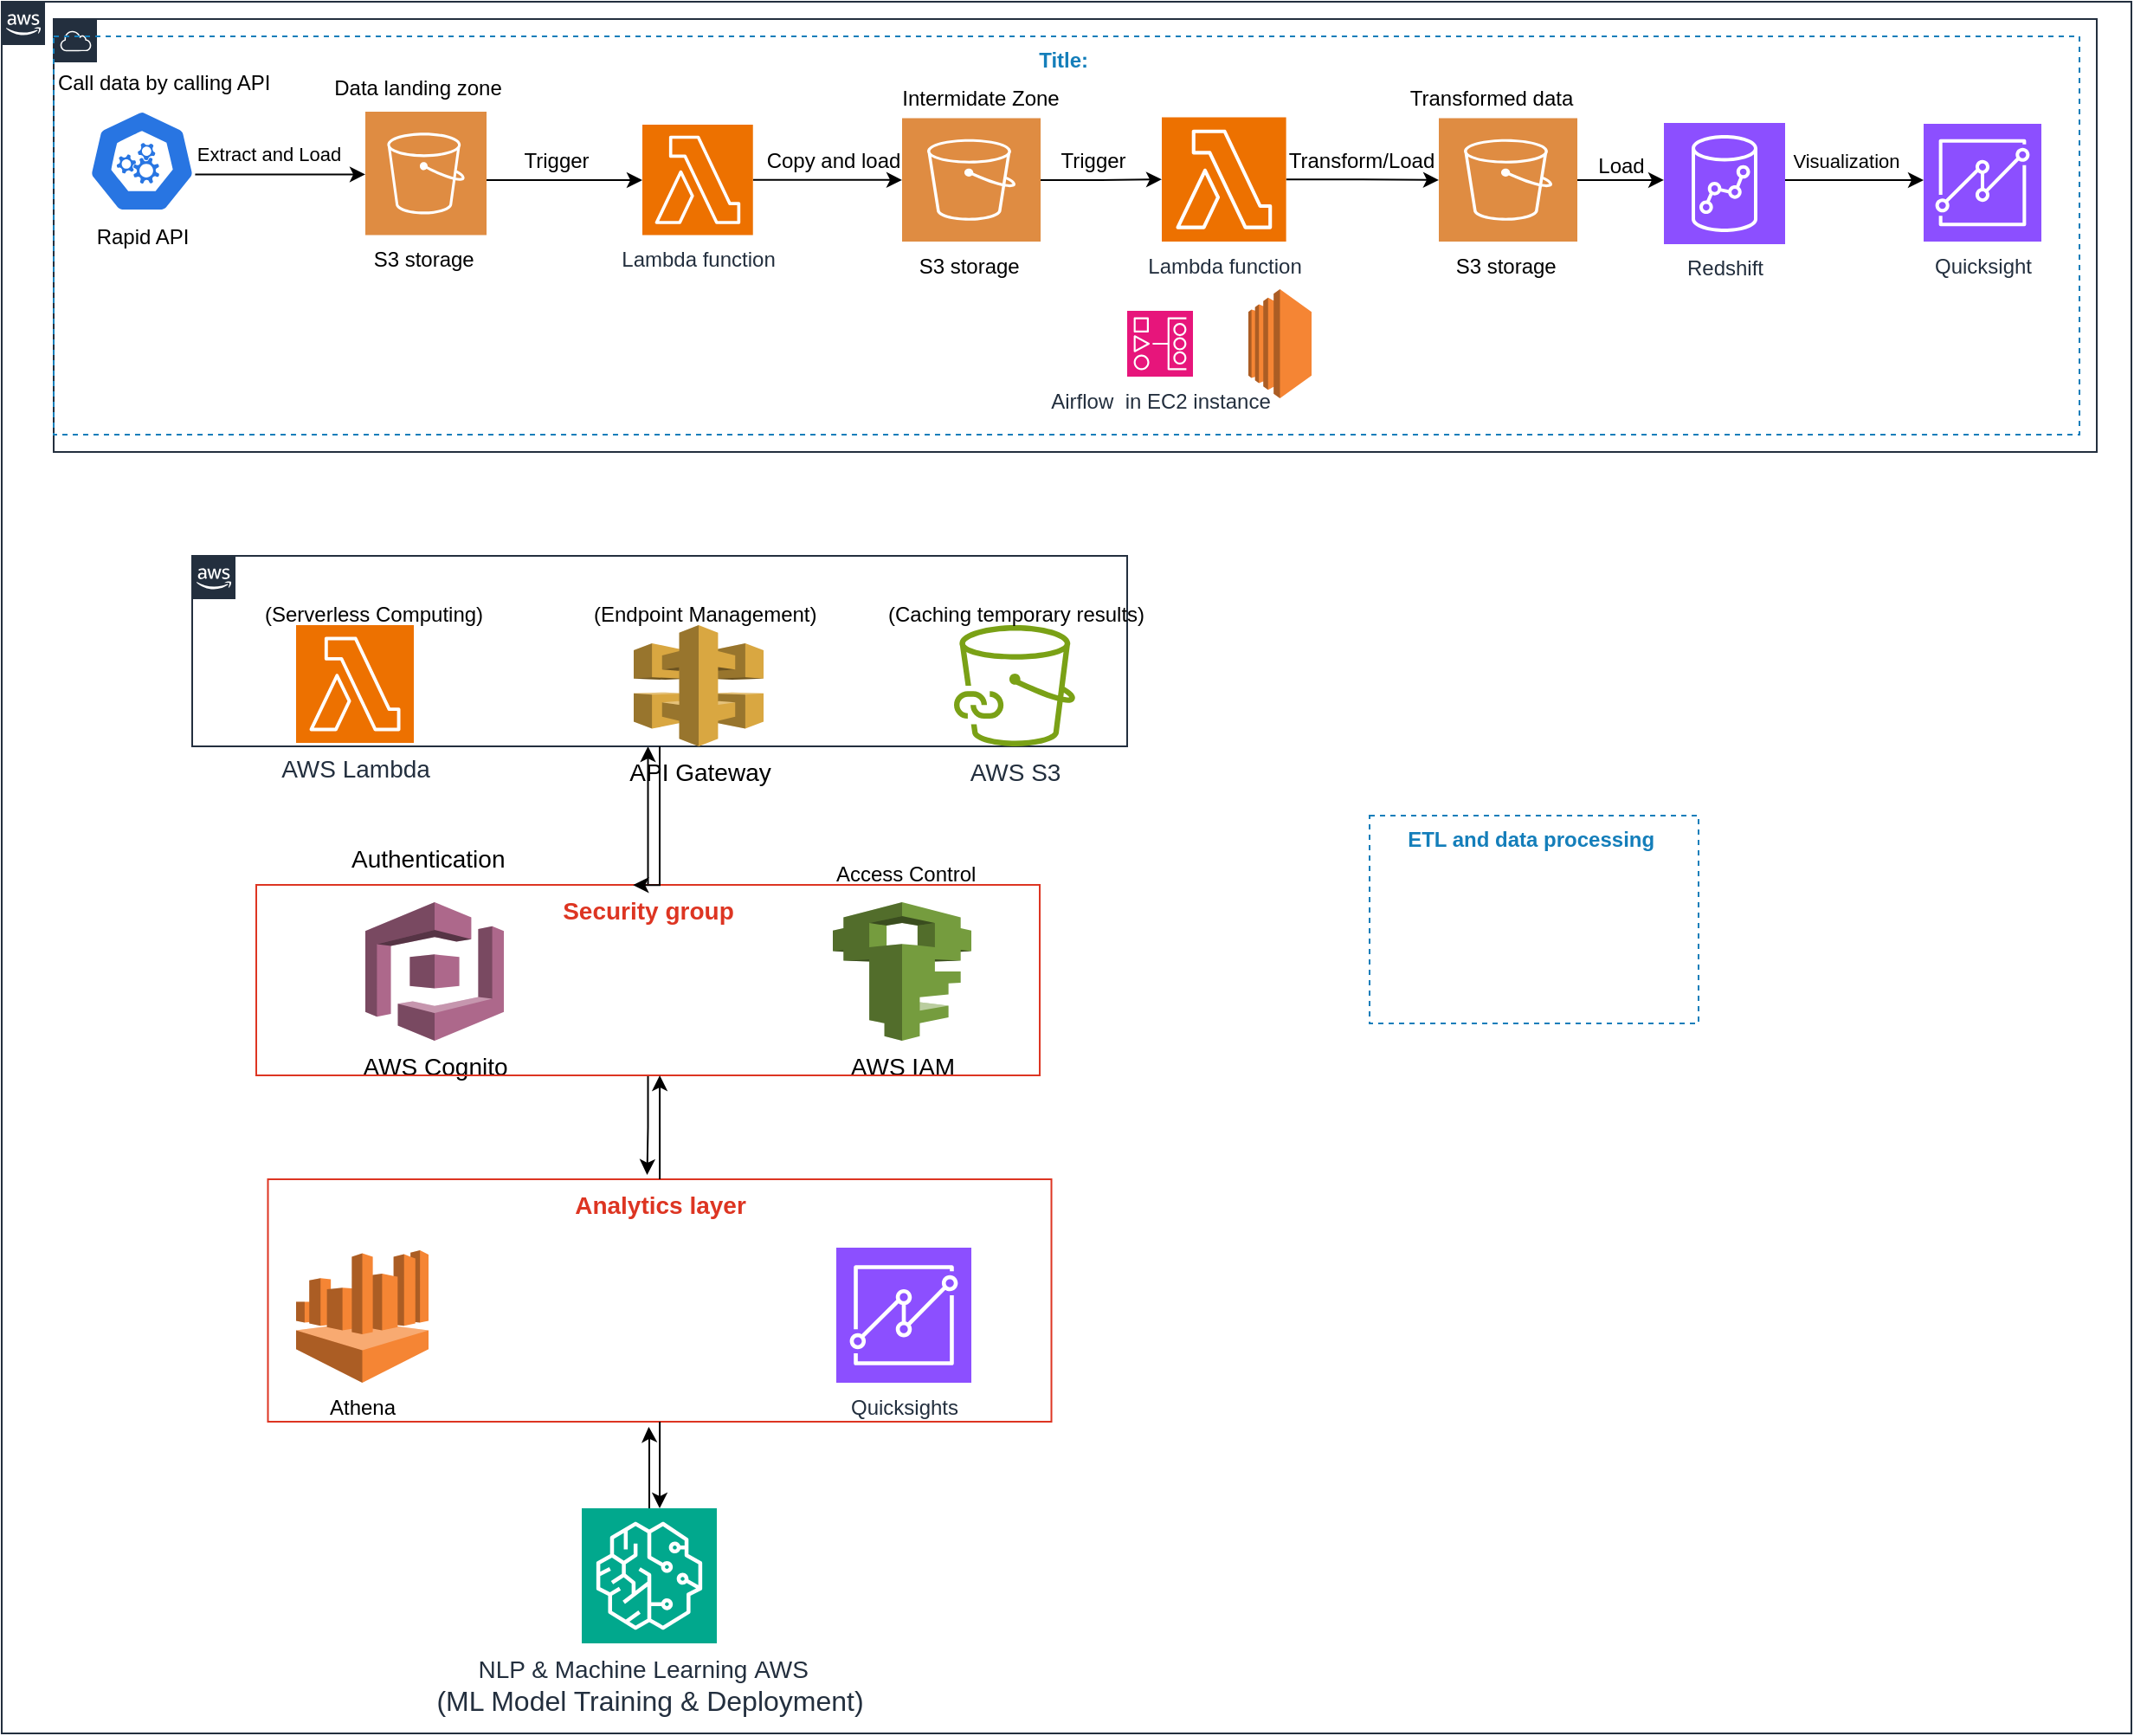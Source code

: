 <mxfile version="24.9.2">
  <diagram name="Page-1" id="ujXdSxkZEV0neX2NwjxN">
    <mxGraphModel dx="1485" dy="641" grid="1" gridSize="10" guides="1" tooltips="1" connect="1" arrows="1" fold="1" page="1" pageScale="1" pageWidth="850" pageHeight="1100" math="0" shadow="0">
      <root>
        <mxCell id="0" />
        <mxCell id="1" parent="0" />
        <mxCell id="mJKC-r3p6AU6EGSgcZ0A-1" value="" style="points=[[0,0],[0.25,0],[0.5,0],[0.75,0],[1,0],[1,0.25],[1,0.5],[1,0.75],[1,1],[0.75,1],[0.5,1],[0.25,1],[0,1],[0,0.75],[0,0.5],[0,0.25]];outlineConnect=0;gradientColor=none;html=1;whiteSpace=wrap;fontSize=12;fontStyle=0;container=1;pointerEvents=0;collapsible=0;recursiveResize=0;shape=mxgraph.aws4.group;grIcon=mxgraph.aws4.group_aws_cloud_alt;strokeColor=#232F3E;fillColor=none;verticalAlign=top;align=left;spacingLeft=30;fontColor=#232F3E;dashed=0;" parent="1" vertex="1">
          <mxGeometry x="140" y="10" width="1230" height="1000" as="geometry" />
        </mxCell>
        <mxCell id="mJKC-r3p6AU6EGSgcZ0A-2" value="&lt;font style=&quot;font-size: 14px;&quot;&gt;AWS Cognito&lt;/font&gt;&lt;div&gt;&lt;br&gt;&lt;/div&gt;" style="outlineConnect=0;dashed=0;verticalLabelPosition=bottom;verticalAlign=top;align=center;html=1;shape=mxgraph.aws3.cognito;fillColor=#AD688B;gradientColor=none;" parent="mJKC-r3p6AU6EGSgcZ0A-1" vertex="1">
          <mxGeometry x="210" y="520" width="80" height="80" as="geometry" />
        </mxCell>
        <mxCell id="mJKC-r3p6AU6EGSgcZ0A-3" value="&lt;font style=&quot;font-size: 14px;&quot;&gt;AWS IAM&lt;/font&gt;&lt;div&gt;&lt;br&gt;&lt;/div&gt;" style="outlineConnect=0;dashed=0;verticalLabelPosition=bottom;verticalAlign=top;align=center;html=1;shape=mxgraph.aws3.iam;fillColor=#759C3E;gradientColor=none;" parent="mJKC-r3p6AU6EGSgcZ0A-1" vertex="1">
          <mxGeometry x="480" y="520" width="80" height="80" as="geometry" />
        </mxCell>
        <mxCell id="mJKC-r3p6AU6EGSgcZ0A-4" value="&lt;font style=&quot;font-size: 14px;&quot;&gt;NLP &amp;amp; Machine Learning&amp;nbsp;&lt;span style=&quot;background-color: initial;&quot;&gt;AWS&amp;nbsp;&amp;nbsp;&lt;/span&gt;&lt;/font&gt;&lt;div&gt;&lt;span style=&quot;background-color: initial;&quot;&gt;&lt;font size=&quot;3&quot;&gt;(ML Model Training &amp;amp; Deployment)&lt;/font&gt;&lt;/span&gt;&lt;/div&gt;" style="sketch=0;points=[[0,0,0],[0.25,0,0],[0.5,0,0],[0.75,0,0],[1,0,0],[0,1,0],[0.25,1,0],[0.5,1,0],[0.75,1,0],[1,1,0],[0,0.25,0],[0,0.5,0],[0,0.75,0],[1,0.25,0],[1,0.5,0],[1,0.75,0]];outlineConnect=0;fontColor=#232F3E;fillColor=#01A88D;strokeColor=#ffffff;dashed=0;verticalLabelPosition=bottom;verticalAlign=top;align=center;html=1;fontSize=12;fontStyle=0;aspect=fixed;shape=mxgraph.aws4.resourceIcon;resIcon=mxgraph.aws4.sagemaker;" parent="mJKC-r3p6AU6EGSgcZ0A-1" vertex="1">
          <mxGeometry x="335" y="870" width="78" height="78" as="geometry" />
        </mxCell>
        <mxCell id="mJKC-r3p6AU6EGSgcZ0A-38" value="" style="edgeStyle=orthogonalEdgeStyle;rounded=0;orthogonalLoop=1;jettySize=auto;html=1;entryX=0.484;entryY=-0.018;entryDx=0;entryDy=0;entryPerimeter=0;" parent="mJKC-r3p6AU6EGSgcZ0A-1" source="mJKC-r3p6AU6EGSgcZ0A-6" target="mJKC-r3p6AU6EGSgcZ0A-17" edge="1">
          <mxGeometry relative="1" as="geometry">
            <mxPoint x="373" y="670" as="targetPoint" />
            <Array as="points" />
          </mxGeometry>
        </mxCell>
        <mxCell id="mJKC-r3p6AU6EGSgcZ0A-41" style="edgeStyle=orthogonalEdgeStyle;rounded=0;orthogonalLoop=1;jettySize=auto;html=1;" parent="mJKC-r3p6AU6EGSgcZ0A-1" source="mJKC-r3p6AU6EGSgcZ0A-6" target="mJKC-r3p6AU6EGSgcZ0A-7" edge="1">
          <mxGeometry relative="1" as="geometry">
            <Array as="points">
              <mxPoint x="373" y="430" />
              <mxPoint x="373" y="430" />
            </Array>
          </mxGeometry>
        </mxCell>
        <mxCell id="mJKC-r3p6AU6EGSgcZ0A-6" value="&lt;font style=&quot;font-size: 14px;&quot;&gt;&lt;b&gt;Security group&lt;/b&gt;&lt;/font&gt;" style="fillColor=none;strokeColor=#DD3522;verticalAlign=top;fontStyle=0;fontColor=#DD3522;whiteSpace=wrap;html=1;" parent="mJKC-r3p6AU6EGSgcZ0A-1" vertex="1">
          <mxGeometry x="147" y="510" width="452.5" height="110" as="geometry" />
        </mxCell>
        <mxCell id="mJKC-r3p6AU6EGSgcZ0A-7" value="" style="points=[[0,0],[0.25,0],[0.5,0],[0.75,0],[1,0],[1,0.25],[1,0.5],[1,0.75],[1,1],[0.75,1],[0.5,1],[0.25,1],[0,1],[0,0.75],[0,0.5],[0,0.25]];outlineConnect=0;gradientColor=none;html=1;whiteSpace=wrap;fontSize=12;fontStyle=0;container=1;pointerEvents=0;collapsible=0;recursiveResize=0;shape=mxgraph.aws4.group;grIcon=mxgraph.aws4.group_aws_cloud_alt;strokeColor=#232F3E;fillColor=none;verticalAlign=top;align=left;spacingLeft=30;fontColor=#232F3E;dashed=0;" parent="mJKC-r3p6AU6EGSgcZ0A-1" vertex="1">
          <mxGeometry x="110" y="320" width="540" height="110" as="geometry" />
        </mxCell>
        <mxCell id="mJKC-r3p6AU6EGSgcZ0A-8" value="&lt;font style=&quot;font-size: 14px;&quot;&gt;AWS Lambda&lt;/font&gt;&lt;div&gt;&lt;br&gt;&lt;/div&gt;" style="sketch=0;points=[[0,0,0],[0.25,0,0],[0.5,0,0],[0.75,0,0],[1,0,0],[0,1,0],[0.25,1,0],[0.5,1,0],[0.75,1,0],[1,1,0],[0,0.25,0],[0,0.5,0],[0,0.75,0],[1,0.25,0],[1,0.5,0],[1,0.75,0]];outlineConnect=0;fontColor=#232F3E;fillColor=#ED7100;strokeColor=#ffffff;dashed=0;verticalLabelPosition=bottom;verticalAlign=top;align=center;html=1;fontSize=12;fontStyle=0;aspect=fixed;shape=mxgraph.aws4.resourceIcon;resIcon=mxgraph.aws4.lambda;" parent="mJKC-r3p6AU6EGSgcZ0A-7" vertex="1">
          <mxGeometry x="60" y="40" width="68" height="68" as="geometry" />
        </mxCell>
        <mxCell id="mJKC-r3p6AU6EGSgcZ0A-9" value="(Serverless Computing)" style="text;whiteSpace=wrap;html=1;" parent="mJKC-r3p6AU6EGSgcZ0A-7" vertex="1">
          <mxGeometry x="40" y="20" width="160" height="40" as="geometry" />
        </mxCell>
        <mxCell id="mJKC-r3p6AU6EGSgcZ0A-10" value="&lt;font style=&quot;font-size: 14px;&quot;&gt;API Gateway&lt;/font&gt;&lt;div&gt;&lt;br&gt;&lt;/div&gt;" style="outlineConnect=0;dashed=0;verticalLabelPosition=bottom;verticalAlign=top;align=center;html=1;shape=mxgraph.aws3.api_gateway;fillColor=#D9A741;gradientColor=none;" parent="mJKC-r3p6AU6EGSgcZ0A-7" vertex="1">
          <mxGeometry x="255" y="40" width="75" height="70" as="geometry" />
        </mxCell>
        <mxCell id="mJKC-r3p6AU6EGSgcZ0A-11" value="(Endpoint Management)" style="text;whiteSpace=wrap;html=1;" parent="mJKC-r3p6AU6EGSgcZ0A-7" vertex="1">
          <mxGeometry x="230" y="20" width="160" height="40" as="geometry" />
        </mxCell>
        <mxCell id="mJKC-r3p6AU6EGSgcZ0A-12" value="&lt;font style=&quot;font-size: 14px;&quot;&gt;AWS S3&lt;/font&gt;&lt;div&gt;&lt;br&gt;&lt;/div&gt;" style="sketch=0;outlineConnect=0;fontColor=#232F3E;gradientColor=none;fillColor=#7AA116;strokeColor=none;dashed=0;verticalLabelPosition=bottom;verticalAlign=top;align=center;html=1;fontSize=12;fontStyle=0;aspect=fixed;pointerEvents=1;shape=mxgraph.aws4.file_cache_s3_linked_datasets;" parent="mJKC-r3p6AU6EGSgcZ0A-7" vertex="1">
          <mxGeometry x="440" y="40" width="70" height="70" as="geometry" />
        </mxCell>
        <mxCell id="mJKC-r3p6AU6EGSgcZ0A-13" value="(Caching temporary results)" style="text;whiteSpace=wrap;html=1;" parent="mJKC-r3p6AU6EGSgcZ0A-7" vertex="1">
          <mxGeometry x="400" y="20" width="180" height="40" as="geometry" />
        </mxCell>
        <mxCell id="mJKC-r3p6AU6EGSgcZ0A-15" value="&lt;font style=&quot;font-size: 14px;&quot;&gt;Authentication&lt;/font&gt;" style="text;whiteSpace=wrap;html=1;" parent="mJKC-r3p6AU6EGSgcZ0A-1" vertex="1">
          <mxGeometry x="200" y="480" width="120" height="40" as="geometry" />
        </mxCell>
        <mxCell id="mJKC-r3p6AU6EGSgcZ0A-16" value="Access Control" style="text;whiteSpace=wrap;html=1;" parent="mJKC-r3p6AU6EGSgcZ0A-1" vertex="1">
          <mxGeometry x="479.5" y="490" width="120" height="40" as="geometry" />
        </mxCell>
        <mxCell id="mJKC-r3p6AU6EGSgcZ0A-17" value="&lt;font style=&quot;font-size: 14px;&quot;&gt;&lt;b&gt;Analytics layer&lt;/b&gt;&lt;/font&gt;" style="fillColor=none;strokeColor=#DD3522;verticalAlign=top;fontStyle=0;fontColor=#DD3522;whiteSpace=wrap;html=1;" parent="mJKC-r3p6AU6EGSgcZ0A-1" vertex="1">
          <mxGeometry x="153.75" y="680" width="452.5" height="140" as="geometry" />
        </mxCell>
        <mxCell id="mJKC-r3p6AU6EGSgcZ0A-29" value="Athena" style="outlineConnect=0;dashed=0;verticalLabelPosition=bottom;verticalAlign=top;align=center;html=1;shape=mxgraph.aws3.athena;fillColor=#F58534;gradientColor=none;" parent="mJKC-r3p6AU6EGSgcZ0A-1" vertex="1">
          <mxGeometry x="170" y="721" width="76.5" height="76.5" as="geometry" />
        </mxCell>
        <mxCell id="mJKC-r3p6AU6EGSgcZ0A-32" value="Quicksights" style="sketch=0;points=[[0,0,0],[0.25,0,0],[0.5,0,0],[0.75,0,0],[1,0,0],[0,1,0],[0.25,1,0],[0.5,1,0],[0.75,1,0],[1,1,0],[0,0.25,0],[0,0.5,0],[0,0.75,0],[1,0.25,0],[1,0.5,0],[1,0.75,0]];outlineConnect=0;fontColor=#232F3E;fillColor=#8C4FFF;strokeColor=#ffffff;dashed=0;verticalLabelPosition=bottom;verticalAlign=top;align=center;html=1;fontSize=12;fontStyle=0;aspect=fixed;shape=mxgraph.aws4.resourceIcon;resIcon=mxgraph.aws4.quicksight;" parent="mJKC-r3p6AU6EGSgcZ0A-1" vertex="1">
          <mxGeometry x="482" y="719.5" width="78" height="78" as="geometry" />
        </mxCell>
        <mxCell id="mJKC-r3p6AU6EGSgcZ0A-35" style="edgeStyle=orthogonalEdgeStyle;rounded=0;orthogonalLoop=1;jettySize=auto;html=1;entryX=0.486;entryY=1.021;entryDx=0;entryDy=0;entryPerimeter=0;" parent="mJKC-r3p6AU6EGSgcZ0A-1" source="mJKC-r3p6AU6EGSgcZ0A-4" target="mJKC-r3p6AU6EGSgcZ0A-17" edge="1">
          <mxGeometry relative="1" as="geometry">
            <Array as="points">
              <mxPoint x="374" y="830" />
              <mxPoint x="374" y="830" />
            </Array>
          </mxGeometry>
        </mxCell>
        <mxCell id="mJKC-r3p6AU6EGSgcZ0A-36" style="edgeStyle=orthogonalEdgeStyle;rounded=0;orthogonalLoop=1;jettySize=auto;html=1;" parent="mJKC-r3p6AU6EGSgcZ0A-1" source="mJKC-r3p6AU6EGSgcZ0A-17" edge="1">
          <mxGeometry relative="1" as="geometry">
            <mxPoint x="380" y="870" as="targetPoint" />
          </mxGeometry>
        </mxCell>
        <mxCell id="mJKC-r3p6AU6EGSgcZ0A-39" style="edgeStyle=orthogonalEdgeStyle;rounded=0;orthogonalLoop=1;jettySize=auto;html=1;entryX=0.515;entryY=1;entryDx=0;entryDy=0;entryPerimeter=0;" parent="mJKC-r3p6AU6EGSgcZ0A-1" source="mJKC-r3p6AU6EGSgcZ0A-17" target="mJKC-r3p6AU6EGSgcZ0A-6" edge="1">
          <mxGeometry relative="1" as="geometry" />
        </mxCell>
        <mxCell id="mJKC-r3p6AU6EGSgcZ0A-42" style="edgeStyle=orthogonalEdgeStyle;rounded=0;orthogonalLoop=1;jettySize=auto;html=1;entryX=0.481;entryY=0.001;entryDx=0;entryDy=0;entryPerimeter=0;" parent="mJKC-r3p6AU6EGSgcZ0A-1" source="mJKC-r3p6AU6EGSgcZ0A-7" target="mJKC-r3p6AU6EGSgcZ0A-6" edge="1">
          <mxGeometry relative="1" as="geometry">
            <Array as="points">
              <mxPoint x="380" y="510" />
            </Array>
          </mxGeometry>
        </mxCell>
        <mxCell id="mJKC-r3p6AU6EGSgcZ0A-22" value="&lt;b&gt;ETL and data processing&amp;nbsp;&lt;/b&gt;" style="fillColor=none;strokeColor=#147EBA;dashed=1;verticalAlign=top;fontStyle=0;fontColor=#147EBA;whiteSpace=wrap;html=1;" parent="mJKC-r3p6AU6EGSgcZ0A-1" vertex="1">
          <mxGeometry x="790" y="470" width="190" height="120" as="geometry" />
        </mxCell>
        <mxCell id="mJKC-r3p6AU6EGSgcZ0A-21" value="" style="points=[[0,0],[0.25,0],[0.5,0],[0.75,0],[1,0],[1,0.25],[1,0.5],[1,0.75],[1,1],[0.75,1],[0.5,1],[0.25,1],[0,1],[0,0.75],[0,0.5],[0,0.25]];outlineConnect=0;gradientColor=none;html=1;whiteSpace=wrap;fontSize=12;fontStyle=0;container=1;pointerEvents=0;collapsible=0;recursiveResize=0;shape=mxgraph.aws4.group;grIcon=mxgraph.aws4.group_aws_cloud;strokeColor=#232F3E;fillColor=none;verticalAlign=top;align=left;spacingLeft=30;fontColor=#232F3E;dashed=0;" parent="1" vertex="1">
          <mxGeometry x="170" y="20" width="1180" height="250" as="geometry" />
        </mxCell>
        <mxCell id="k5M95O_xnFLXofpWWsAW-25" style="edgeStyle=orthogonalEdgeStyle;rounded=0;orthogonalLoop=1;jettySize=auto;html=1;exitX=0.995;exitY=0.63;exitDx=0;exitDy=0;exitPerimeter=0;" edge="1" parent="mJKC-r3p6AU6EGSgcZ0A-21" source="k5M95O_xnFLXofpWWsAW-3" target="k5M95O_xnFLXofpWWsAW-7">
          <mxGeometry relative="1" as="geometry">
            <Array as="points">
              <mxPoint x="150" y="90" />
              <mxPoint x="150" y="90" />
            </Array>
          </mxGeometry>
        </mxCell>
        <mxCell id="k5M95O_xnFLXofpWWsAW-27" value="Extract and Load" style="edgeLabel;html=1;align=center;verticalAlign=middle;resizable=0;points=[];" vertex="1" connectable="0" parent="k5M95O_xnFLXofpWWsAW-25">
          <mxGeometry x="-0.063" y="-1" relative="1" as="geometry">
            <mxPoint x="-4" y="-13" as="offset" />
          </mxGeometry>
        </mxCell>
        <mxCell id="k5M95O_xnFLXofpWWsAW-3" value="Rapid API" style="aspect=fixed;sketch=0;html=1;dashed=0;whitespace=wrap;verticalLabelPosition=bottom;verticalAlign=top;fillColor=#2875E2;strokeColor=#ffffff;points=[[0.005,0.63,0],[0.1,0.2,0],[0.9,0.2,0],[0.5,0,0],[0.995,0.63,0],[0.72,0.99,0],[0.5,1,0],[0.28,0.99,0]];shape=mxgraph.kubernetes.icon2;prIcon=api" vertex="1" parent="mJKC-r3p6AU6EGSgcZ0A-21">
          <mxGeometry x="20" y="52.25" width="61.98" height="59.5" as="geometry" />
        </mxCell>
        <mxCell id="k5M95O_xnFLXofpWWsAW-30" value="" style="edgeStyle=orthogonalEdgeStyle;rounded=0;orthogonalLoop=1;jettySize=auto;html=1;" edge="1" parent="mJKC-r3p6AU6EGSgcZ0A-21" source="k5M95O_xnFLXofpWWsAW-7" target="k5M95O_xnFLXofpWWsAW-9">
          <mxGeometry relative="1" as="geometry">
            <Array as="points">
              <mxPoint x="280" y="93" />
              <mxPoint x="280" y="93" />
            </Array>
          </mxGeometry>
        </mxCell>
        <mxCell id="k5M95O_xnFLXofpWWsAW-7" value="S3 storage&amp;nbsp;" style="sketch=0;pointerEvents=1;shadow=0;dashed=0;html=1;strokeColor=none;fillColor=#DF8C42;labelPosition=center;verticalLabelPosition=bottom;verticalAlign=top;align=center;outlineConnect=0;shape=mxgraph.veeam2.aws_s3;" vertex="1" parent="mJKC-r3p6AU6EGSgcZ0A-21">
          <mxGeometry x="180" y="53.56" width="70" height="71.25" as="geometry" />
        </mxCell>
        <mxCell id="k5M95O_xnFLXofpWWsAW-32" value="" style="edgeStyle=orthogonalEdgeStyle;rounded=0;orthogonalLoop=1;jettySize=auto;html=1;" edge="1" parent="mJKC-r3p6AU6EGSgcZ0A-21" source="k5M95O_xnFLXofpWWsAW-9" target="k5M95O_xnFLXofpWWsAW-15">
          <mxGeometry relative="1" as="geometry" />
        </mxCell>
        <mxCell id="k5M95O_xnFLXofpWWsAW-9" value="Lambda function" style="sketch=0;points=[[0,0,0],[0.25,0,0],[0.5,0,0],[0.75,0,0],[1,0,0],[0,1,0],[0.25,1,0],[0.5,1,0],[0.75,1,0],[1,1,0],[0,0.25,0],[0,0.5,0],[0,0.75,0],[1,0.25,0],[1,0.5,0],[1,0.75,0]];outlineConnect=0;fontColor=#232F3E;fillColor=#ED7100;strokeColor=#ffffff;dashed=0;verticalLabelPosition=bottom;verticalAlign=top;align=center;html=1;fontSize=12;fontStyle=0;aspect=fixed;shape=mxgraph.aws4.resourceIcon;resIcon=mxgraph.aws4.lambda;" vertex="1" parent="mJKC-r3p6AU6EGSgcZ0A-21">
          <mxGeometry x="340" y="60.94" width="63.87" height="63.87" as="geometry" />
        </mxCell>
        <mxCell id="k5M95O_xnFLXofpWWsAW-10" value="Data landing zone" style="text;html=1;align=center;verticalAlign=middle;resizable=0;points=[];autosize=1;strokeColor=none;fillColor=none;" vertex="1" parent="mJKC-r3p6AU6EGSgcZ0A-21">
          <mxGeometry x="150" y="25.18" width="120" height="30" as="geometry" />
        </mxCell>
        <mxCell id="k5M95O_xnFLXofpWWsAW-13" value="Call data by calling API&amp;nbsp;" style="text;html=1;align=center;verticalAlign=middle;resizable=0;points=[];autosize=1;strokeColor=none;fillColor=none;" vertex="1" parent="mJKC-r3p6AU6EGSgcZ0A-21">
          <mxGeometry x="-10" y="22.25" width="150" height="30" as="geometry" />
        </mxCell>
        <mxCell id="k5M95O_xnFLXofpWWsAW-35" value="" style="edgeStyle=orthogonalEdgeStyle;rounded=0;orthogonalLoop=1;jettySize=auto;html=1;" edge="1" parent="mJKC-r3p6AU6EGSgcZ0A-21" source="k5M95O_xnFLXofpWWsAW-15" target="k5M95O_xnFLXofpWWsAW-17">
          <mxGeometry relative="1" as="geometry" />
        </mxCell>
        <mxCell id="k5M95O_xnFLXofpWWsAW-15" value="S3 storage&amp;nbsp;" style="sketch=0;pointerEvents=1;shadow=0;dashed=0;html=1;strokeColor=none;fillColor=#DF8C42;labelPosition=center;verticalLabelPosition=bottom;verticalAlign=top;align=center;outlineConnect=0;shape=mxgraph.veeam2.aws_s3;" vertex="1" parent="mJKC-r3p6AU6EGSgcZ0A-21">
          <mxGeometry x="490" y="57.25" width="80" height="71.25" as="geometry" />
        </mxCell>
        <mxCell id="k5M95O_xnFLXofpWWsAW-16" value="Intermidate Zone" style="text;html=1;align=center;verticalAlign=middle;resizable=0;points=[];autosize=1;strokeColor=none;fillColor=none;" vertex="1" parent="mJKC-r3p6AU6EGSgcZ0A-21">
          <mxGeometry x="480" y="30.94" width="110" height="30" as="geometry" />
        </mxCell>
        <mxCell id="k5M95O_xnFLXofpWWsAW-39" value="" style="edgeStyle=orthogonalEdgeStyle;rounded=0;orthogonalLoop=1;jettySize=auto;html=1;" edge="1" parent="mJKC-r3p6AU6EGSgcZ0A-21" source="k5M95O_xnFLXofpWWsAW-17" target="k5M95O_xnFLXofpWWsAW-19">
          <mxGeometry relative="1" as="geometry" />
        </mxCell>
        <mxCell id="k5M95O_xnFLXofpWWsAW-17" value="Lambda function" style="sketch=0;points=[[0,0,0],[0.25,0,0],[0.5,0,0],[0.75,0,0],[1,0,0],[0,1,0],[0.25,1,0],[0.5,1,0],[0.75,1,0],[1,1,0],[0,0.25,0],[0,0.5,0],[0,0.75,0],[1,0.25,0],[1,0.5,0],[1,0.75,0]];outlineConnect=0;fontColor=#232F3E;fillColor=#ED7100;strokeColor=#ffffff;dashed=0;verticalLabelPosition=bottom;verticalAlign=top;align=center;html=1;fontSize=12;fontStyle=0;aspect=fixed;shape=mxgraph.aws4.resourceIcon;resIcon=mxgraph.aws4.lambda;" vertex="1" parent="mJKC-r3p6AU6EGSgcZ0A-21">
          <mxGeometry x="640" y="56.69" width="71.81" height="71.81" as="geometry" />
        </mxCell>
        <mxCell id="k5M95O_xnFLXofpWWsAW-41" value="" style="edgeStyle=orthogonalEdgeStyle;rounded=0;orthogonalLoop=1;jettySize=auto;html=1;" edge="1" parent="mJKC-r3p6AU6EGSgcZ0A-21" source="k5M95O_xnFLXofpWWsAW-19" target="k5M95O_xnFLXofpWWsAW-21">
          <mxGeometry relative="1" as="geometry">
            <Array as="points">
              <mxPoint x="920" y="93" />
              <mxPoint x="920" y="93" />
            </Array>
          </mxGeometry>
        </mxCell>
        <mxCell id="k5M95O_xnFLXofpWWsAW-19" value="S3 storage&amp;nbsp;" style="sketch=0;pointerEvents=1;shadow=0;dashed=0;html=1;strokeColor=none;fillColor=#DF8C42;labelPosition=center;verticalLabelPosition=bottom;verticalAlign=top;align=center;outlineConnect=0;shape=mxgraph.veeam2.aws_s3;" vertex="1" parent="mJKC-r3p6AU6EGSgcZ0A-21">
          <mxGeometry x="800" y="57.25" width="80" height="71.25" as="geometry" />
        </mxCell>
        <mxCell id="k5M95O_xnFLXofpWWsAW-20" value="Transformed data" style="text;html=1;align=center;verticalAlign=middle;resizable=0;points=[];autosize=1;strokeColor=none;fillColor=none;" vertex="1" parent="mJKC-r3p6AU6EGSgcZ0A-21">
          <mxGeometry x="770" y="30.94" width="120" height="30" as="geometry" />
        </mxCell>
        <mxCell id="k5M95O_xnFLXofpWWsAW-43" value="" style="edgeStyle=orthogonalEdgeStyle;rounded=0;orthogonalLoop=1;jettySize=auto;html=1;" edge="1" parent="mJKC-r3p6AU6EGSgcZ0A-21" source="k5M95O_xnFLXofpWWsAW-21" target="k5M95O_xnFLXofpWWsAW-22">
          <mxGeometry relative="1" as="geometry">
            <Array as="points">
              <mxPoint x="1050" y="93" />
              <mxPoint x="1050" y="93" />
            </Array>
          </mxGeometry>
        </mxCell>
        <mxCell id="k5M95O_xnFLXofpWWsAW-44" value="Visualization" style="edgeLabel;html=1;align=center;verticalAlign=middle;resizable=0;points=[];" vertex="1" connectable="0" parent="k5M95O_xnFLXofpWWsAW-43">
          <mxGeometry x="-0.278" y="3" relative="1" as="geometry">
            <mxPoint x="6" y="-8" as="offset" />
          </mxGeometry>
        </mxCell>
        <mxCell id="k5M95O_xnFLXofpWWsAW-21" value="Redshift" style="sketch=0;points=[[0,0,0],[0.25,0,0],[0.5,0,0],[0.75,0,0],[1,0,0],[0,1,0],[0.25,1,0],[0.5,1,0],[0.75,1,0],[1,1,0],[0,0.25,0],[0,0.5,0],[0,0.75,0],[1,0.25,0],[1,0.5,0],[1,0.75,0]];outlineConnect=0;fontColor=#232F3E;fillColor=#8C4FFF;strokeColor=#ffffff;dashed=0;verticalLabelPosition=bottom;verticalAlign=top;align=center;html=1;fontSize=12;fontStyle=0;aspect=fixed;shape=mxgraph.aws4.resourceIcon;resIcon=mxgraph.aws4.redshift;" vertex="1" parent="mJKC-r3p6AU6EGSgcZ0A-21">
          <mxGeometry x="930" y="60" width="70" height="70" as="geometry" />
        </mxCell>
        <mxCell id="k5M95O_xnFLXofpWWsAW-22" value="Quicksight" style="sketch=0;points=[[0,0,0],[0.25,0,0],[0.5,0,0],[0.75,0,0],[1,0,0],[0,1,0],[0.25,1,0],[0.5,1,0],[0.75,1,0],[1,1,0],[0,0.25,0],[0,0.5,0],[0,0.75,0],[1,0.25,0],[1,0.5,0],[1,0.75,0]];outlineConnect=0;fontColor=#232F3E;fillColor=#8C4FFF;strokeColor=#ffffff;dashed=0;verticalLabelPosition=bottom;verticalAlign=top;align=center;html=1;fontSize=12;fontStyle=0;aspect=fixed;shape=mxgraph.aws4.resourceIcon;resIcon=mxgraph.aws4.quicksight;" vertex="1" parent="mJKC-r3p6AU6EGSgcZ0A-21">
          <mxGeometry x="1080" y="60.5" width="68" height="68" as="geometry" />
        </mxCell>
        <mxCell id="k5M95O_xnFLXofpWWsAW-31" value="Trigger" style="text;html=1;align=center;verticalAlign=middle;resizable=0;points=[];autosize=1;strokeColor=none;fillColor=none;" vertex="1" parent="mJKC-r3p6AU6EGSgcZ0A-21">
          <mxGeometry x="260" y="67" width="60" height="30" as="geometry" />
        </mxCell>
        <mxCell id="k5M95O_xnFLXofpWWsAW-34" value="Copy and load" style="text;html=1;align=center;verticalAlign=middle;resizable=0;points=[];autosize=1;strokeColor=none;fillColor=none;" vertex="1" parent="mJKC-r3p6AU6EGSgcZ0A-21">
          <mxGeometry x="400" y="67" width="100" height="30" as="geometry" />
        </mxCell>
        <mxCell id="k5M95O_xnFLXofpWWsAW-40" value="Transform/Load" style="text;html=1;align=center;verticalAlign=middle;resizable=0;points=[];autosize=1;strokeColor=none;fillColor=none;" vertex="1" parent="mJKC-r3p6AU6EGSgcZ0A-21">
          <mxGeometry x="700" y="67" width="110" height="30" as="geometry" />
        </mxCell>
        <mxCell id="k5M95O_xnFLXofpWWsAW-42" value="Load" style="text;html=1;align=center;verticalAlign=middle;resizable=0;points=[];autosize=1;strokeColor=none;fillColor=none;" vertex="1" parent="mJKC-r3p6AU6EGSgcZ0A-21">
          <mxGeometry x="880" y="70.13" width="50" height="30" as="geometry" />
        </mxCell>
        <mxCell id="mJKC-r3p6AU6EGSgcZ0A-26" value="&lt;b&gt;Title:&amp;nbsp;&lt;/b&gt;" style="fillColor=none;strokeColor=#147EBA;dashed=1;verticalAlign=top;fontStyle=0;fontColor=#147EBA;whiteSpace=wrap;html=1;" parent="mJKC-r3p6AU6EGSgcZ0A-21" vertex="1">
          <mxGeometry y="10" width="1170" height="230" as="geometry" />
        </mxCell>
        <mxCell id="k5M95O_xnFLXofpWWsAW-46" value="Airflow&amp;nbsp; in EC2 instance" style="sketch=0;points=[[0,0,0],[0.25,0,0],[0.5,0,0],[0.75,0,0],[1,0,0],[0,1,0],[0.25,1,0],[0.5,1,0],[0.75,1,0],[1,1,0],[0,0.25,0],[0,0.5,0],[0,0.75,0],[1,0.25,0],[1,0.5,0],[1,0.75,0]];outlineConnect=0;fontColor=#232F3E;fillColor=#E7157B;strokeColor=#ffffff;dashed=0;verticalLabelPosition=bottom;verticalAlign=top;align=center;html=1;fontSize=12;fontStyle=0;aspect=fixed;shape=mxgraph.aws4.resourceIcon;resIcon=mxgraph.aws4.managed_workflows_for_apache_airflow;" vertex="1" parent="mJKC-r3p6AU6EGSgcZ0A-21">
          <mxGeometry x="620" y="168.5" width="38" height="38" as="geometry" />
        </mxCell>
        <mxCell id="k5M95O_xnFLXofpWWsAW-47" value="" style="outlineConnect=0;dashed=0;verticalLabelPosition=bottom;verticalAlign=top;align=center;html=1;shape=mxgraph.aws3.ec2;fillColor=#F58534;gradientColor=none;" vertex="1" parent="mJKC-r3p6AU6EGSgcZ0A-21">
          <mxGeometry x="690" y="156" width="36.5" height="63" as="geometry" />
        </mxCell>
        <mxCell id="k5M95O_xnFLXofpWWsAW-36" value="Trigger" style="text;html=1;align=center;verticalAlign=middle;resizable=0;points=[];autosize=1;strokeColor=none;fillColor=none;" vertex="1" parent="mJKC-r3p6AU6EGSgcZ0A-21">
          <mxGeometry x="570" y="67" width="60" height="30" as="geometry" />
        </mxCell>
      </root>
    </mxGraphModel>
  </diagram>
</mxfile>
